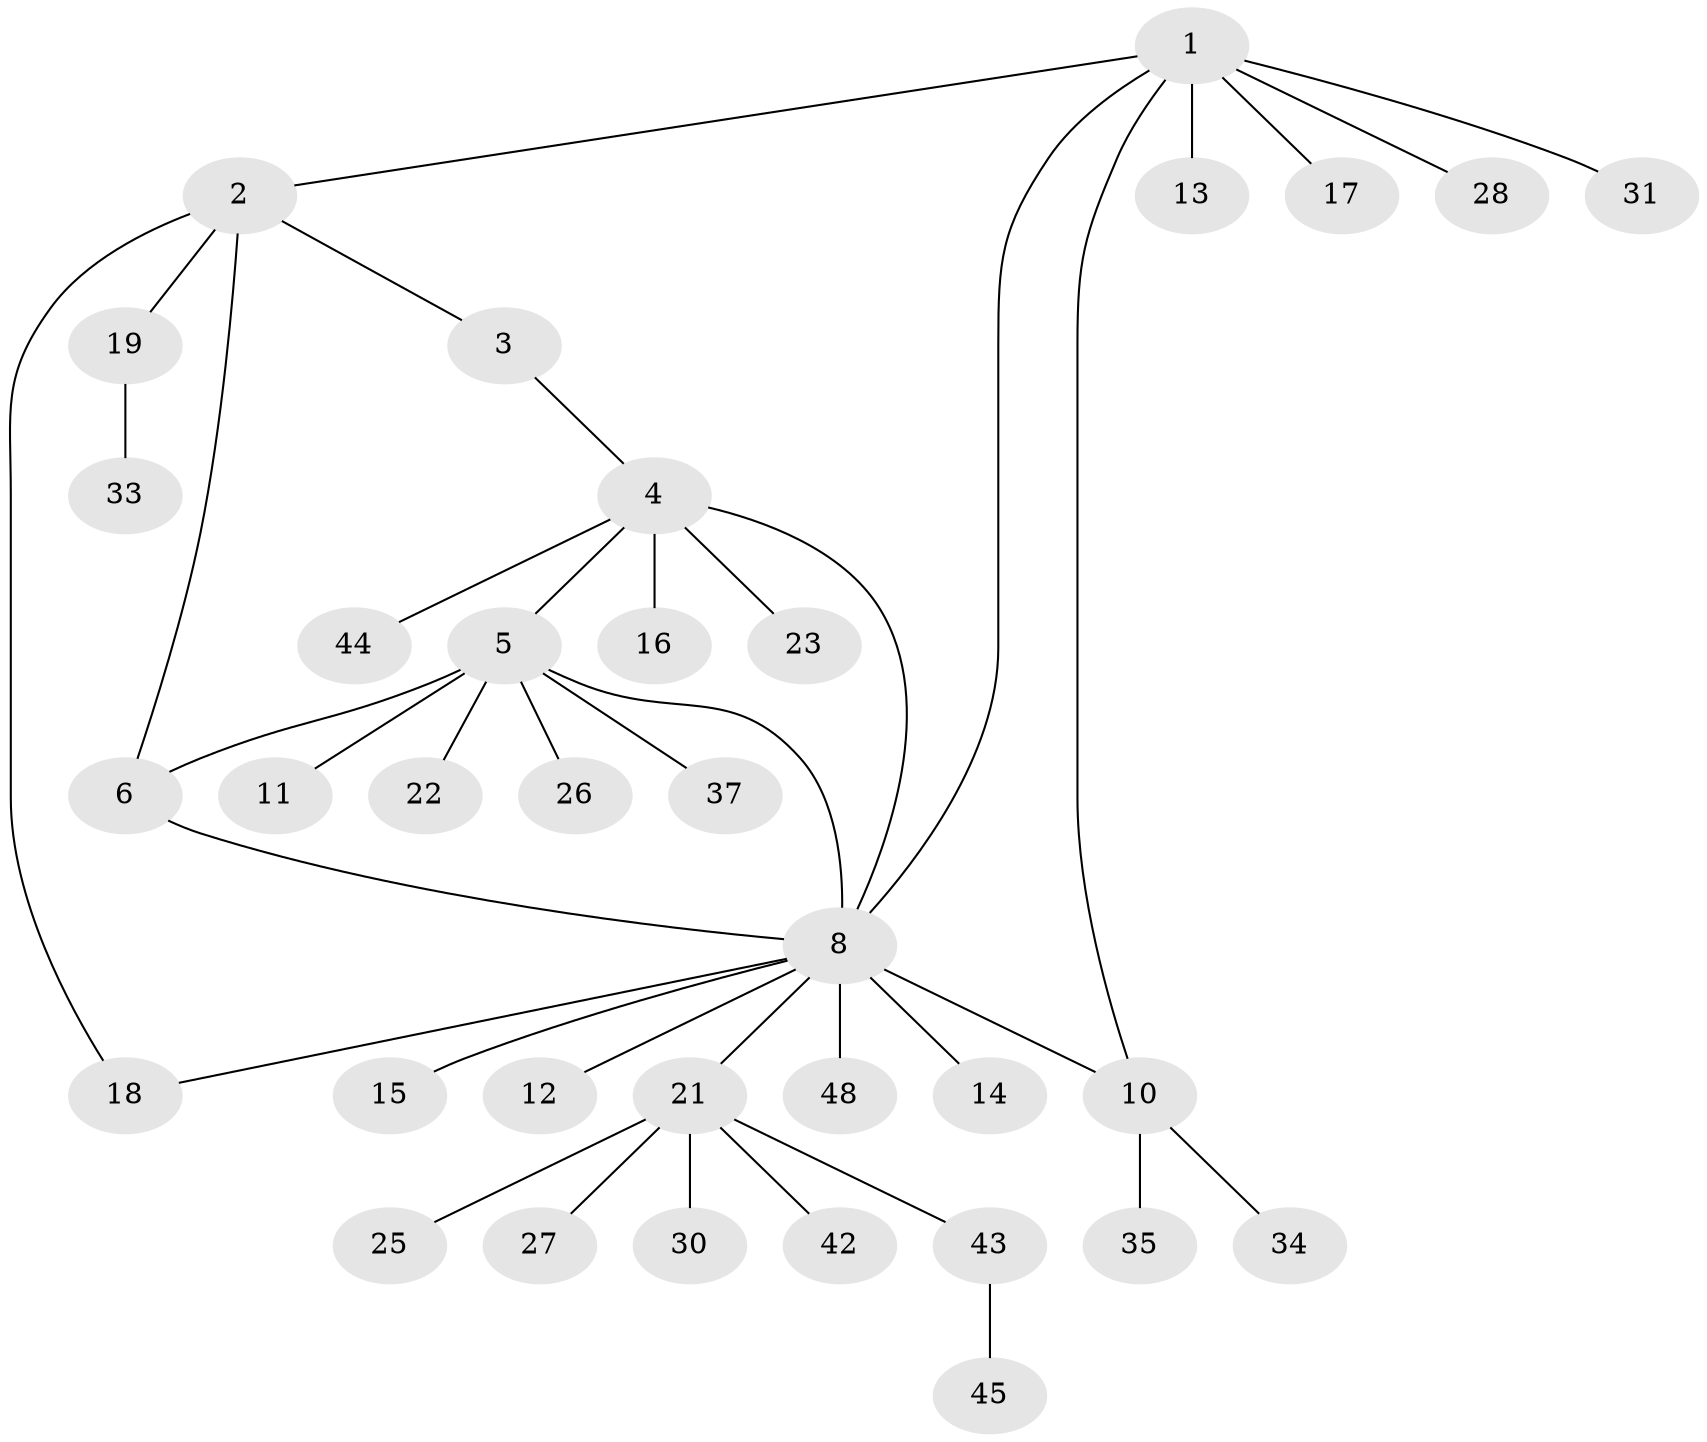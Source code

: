 // original degree distribution, {7: 0.020833333333333332, 5: 0.041666666666666664, 3: 0.041666666666666664, 8: 0.041666666666666664, 2: 0.22916666666666666, 9: 0.020833333333333332, 6: 0.020833333333333332, 1: 0.5416666666666666, 4: 0.041666666666666664}
// Generated by graph-tools (version 1.1) at 2025/11/02/27/25 16:11:31]
// undirected, 35 vertices, 40 edges
graph export_dot {
graph [start="1"]
  node [color=gray90,style=filled];
  1 [super="+7"];
  2 [super="+40"];
  3 [super="+47"];
  4 [super="+36"];
  5 [super="+39"];
  6;
  8 [super="+9"];
  10 [super="+20"];
  11;
  12;
  13;
  14;
  15 [super="+41"];
  16;
  17;
  18;
  19 [super="+32"];
  21 [super="+24"];
  22 [super="+29"];
  23;
  25;
  26;
  27 [super="+38"];
  28;
  30;
  31;
  33;
  34;
  35;
  37;
  42;
  43;
  44;
  45 [super="+46"];
  48;
  1 -- 2;
  1 -- 10;
  1 -- 13;
  1 -- 17;
  1 -- 28;
  1 -- 31;
  1 -- 8;
  2 -- 3;
  2 -- 6;
  2 -- 19;
  2 -- 18;
  3 -- 4;
  4 -- 5;
  4 -- 8 [weight=2];
  4 -- 16;
  4 -- 23;
  4 -- 44;
  5 -- 6;
  5 -- 11;
  5 -- 22;
  5 -- 26;
  5 -- 37;
  5 -- 8;
  6 -- 8;
  8 -- 12;
  8 -- 14;
  8 -- 15;
  8 -- 18;
  8 -- 48 [weight=2];
  8 -- 21;
  8 -- 10;
  10 -- 34;
  10 -- 35;
  19 -- 33;
  21 -- 30;
  21 -- 42;
  21 -- 25;
  21 -- 27;
  21 -- 43;
  43 -- 45;
}
